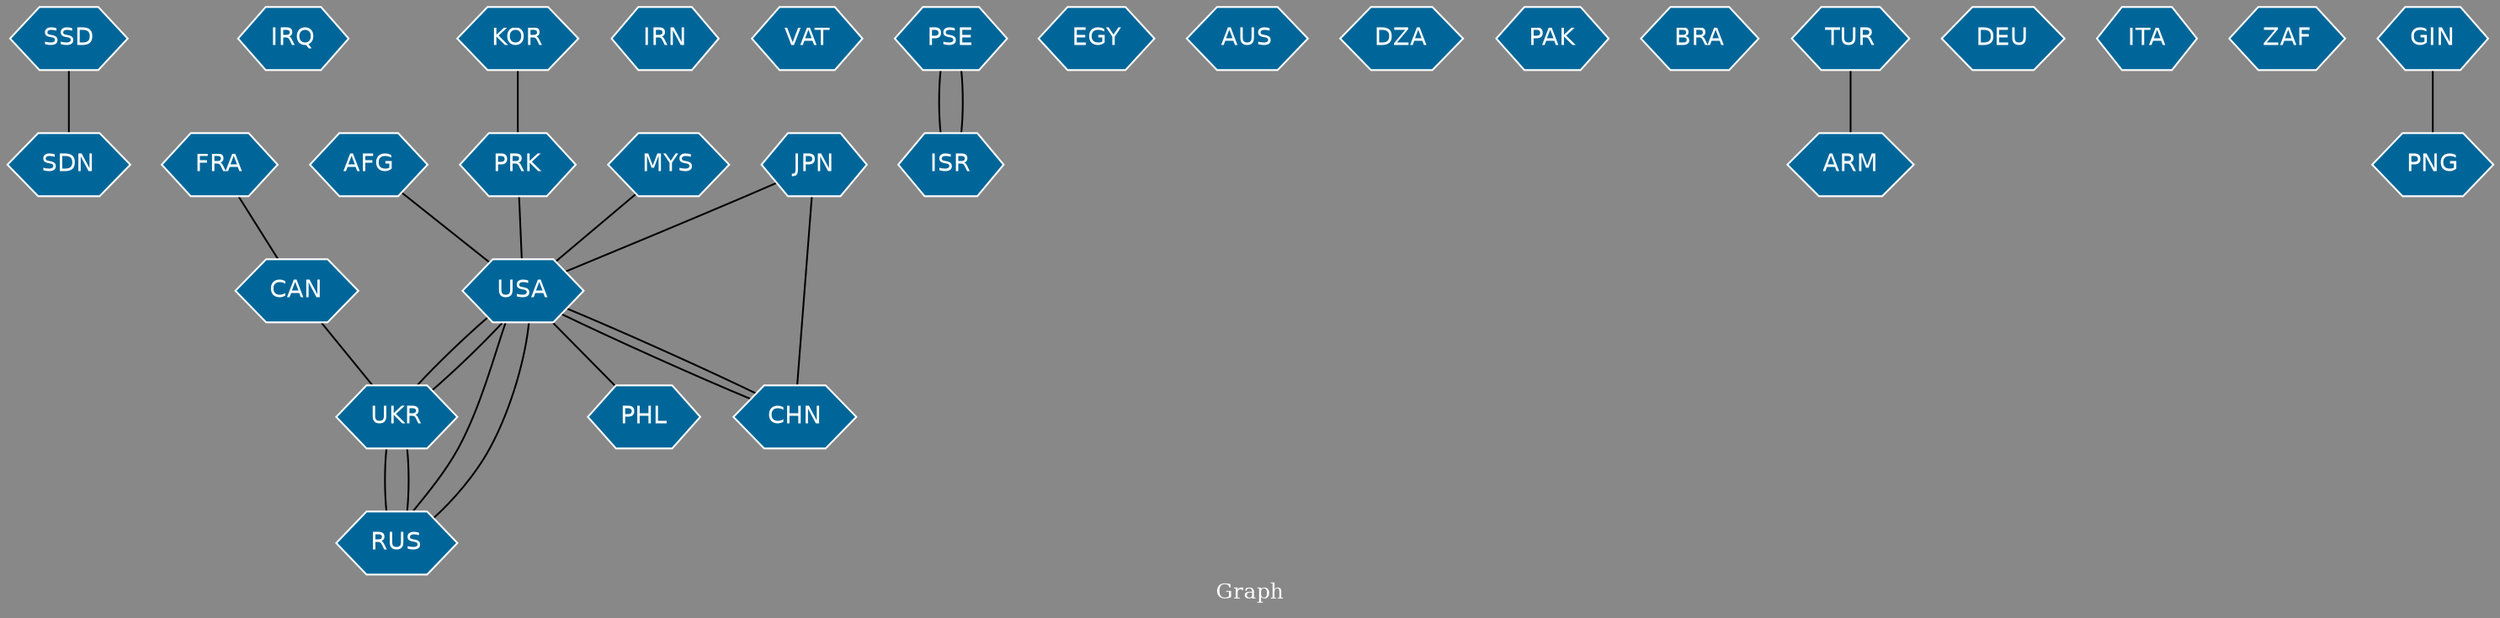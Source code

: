 // Countries together in item graph
graph {
	graph [bgcolor="#888888" fontcolor=white fontsize=12 label="Graph" outputorder=edgesfirst overlap=prism]
	node [color=white fillcolor="#006699" fontcolor=white fontname=Helvetica shape=hexagon style=filled]
	edge [arrowhead=open color=black fontcolor=white fontname=Courier fontsize=12]
		SSD [label=SSD]
		SDN [label=SDN]
		IRQ [label=IRQ]
		AFG [label=AFG]
		PRK [label=PRK]
		IRN [label=IRN]
		VAT [label=VAT]
		MYS [label=MYS]
		UKR [label=UKR]
		PSE [label=PSE]
		ISR [label=ISR]
		USA [label=USA]
		EGY [label=EGY]
		AUS [label=AUS]
		RUS [label=RUS]
		CAN [label=CAN]
		DZA [label=DZA]
		FRA [label=FRA]
		PAK [label=PAK]
		BRA [label=BRA]
		JPN [label=JPN]
		CHN [label=CHN]
		TUR [label=TUR]
		ARM [label=ARM]
		KOR [label=KOR]
		DEU [label=DEU]
		PHL [label=PHL]
		ITA [label=ITA]
		ZAF [label=ZAF]
		GIN [label=GIN]
		PNG [label=PNG]
			GIN -- PNG [weight=1]
			KOR -- PRK [weight=1]
			ISR -- PSE [weight=1]
			UKR -- RUS [weight=4]
			JPN -- USA [weight=1]
			CHN -- USA [weight=1]
			CAN -- UKR [weight=1]
			FRA -- CAN [weight=1]
			MYS -- USA [weight=1]
			AFG -- USA [weight=1]
			USA -- PHL [weight=1]
			RUS -- USA [weight=2]
			UKR -- USA [weight=1]
			RUS -- UKR [weight=3]
			USA -- RUS [weight=2]
			PSE -- ISR [weight=1]
			USA -- CHN [weight=1]
			JPN -- CHN [weight=1]
			PRK -- USA [weight=1]
			SSD -- SDN [weight=1]
			USA -- UKR [weight=1]
			TUR -- ARM [weight=1]
}
